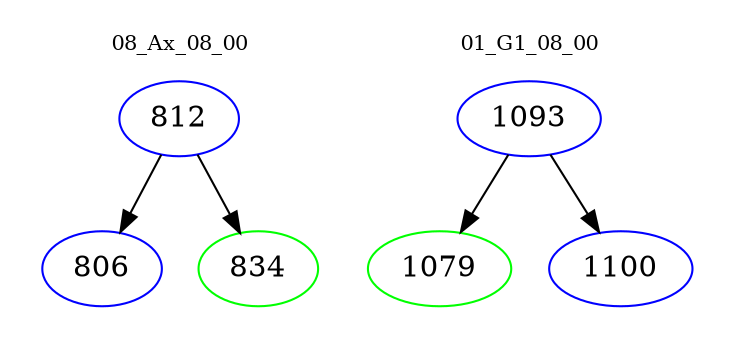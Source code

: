 digraph{
subgraph cluster_0 {
color = white
label = "08_Ax_08_00";
fontsize=10;
T0_812 [label="812", color="blue"]
T0_812 -> T0_806 [color="black"]
T0_806 [label="806", color="blue"]
T0_812 -> T0_834 [color="black"]
T0_834 [label="834", color="green"]
}
subgraph cluster_1 {
color = white
label = "01_G1_08_00";
fontsize=10;
T1_1093 [label="1093", color="blue"]
T1_1093 -> T1_1079 [color="black"]
T1_1079 [label="1079", color="green"]
T1_1093 -> T1_1100 [color="black"]
T1_1100 [label="1100", color="blue"]
}
}
